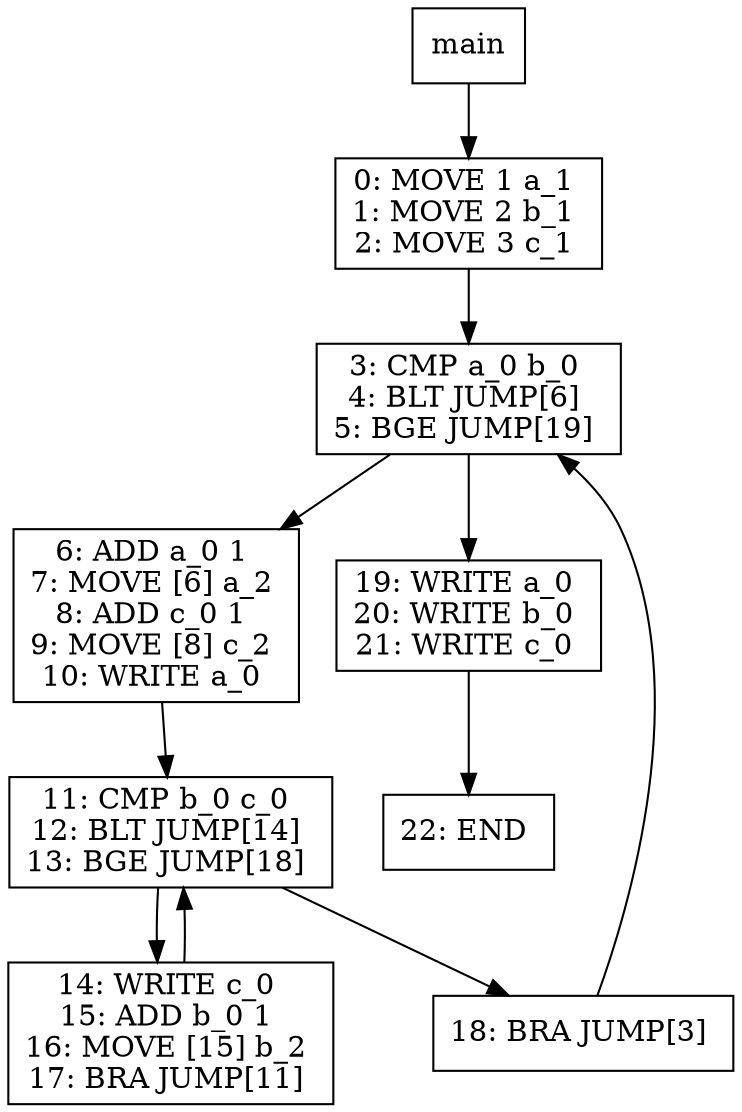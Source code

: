 digraph test010 {
node [shape=box]
1[label="main"]
1 -> 3
3[label="0: MOVE 1 a_1 
1: MOVE 2 b_1 
2: MOVE 3 c_1 
"]
3 -> 6
6[label="3: CMP a_0 b_0 
4: BLT JUMP[6] 
5: BGE JUMP[19] 
"]
6 -> 8
8[label="6: ADD a_0 1 
7: MOVE [6] a_2 
8: ADD c_0 1 
9: MOVE [8] c_2 
10: WRITE a_0 
"]
8 -> 11
11[label="11: CMP b_0 c_0 
12: BLT JUMP[14] 
13: BGE JUMP[18] 
"]
11 -> 13
13[label="14: WRITE c_0 
15: ADD b_0 1 
16: MOVE [15] b_2 
17: BRA JUMP[11] 
"]
13 -> 11
11 -> 12
12[label="18: BRA JUMP[3] 
"]
12 -> 6
6 -> 7
7[label="19: WRITE a_0 
20: WRITE b_0 
21: WRITE c_0 
"]
7 -> 18
18[label="22: END 
"]
}
